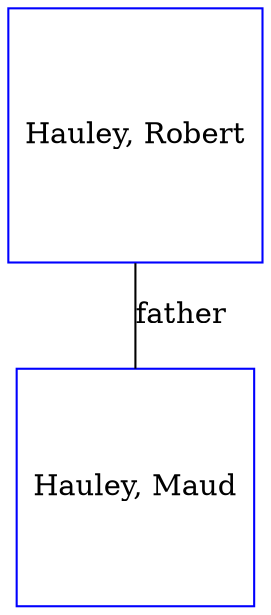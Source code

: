 digraph D {
    edge [dir=none];    node [shape=box];    "019737"   [label="Hauley, Maud", shape=box, regular=1, color="blue"] ;
"006628"   [label="Hauley, Robert", shape=box, regular=1, color="blue"] ;
006628->019737 [label="father",arrowsize=0.0]; 
}